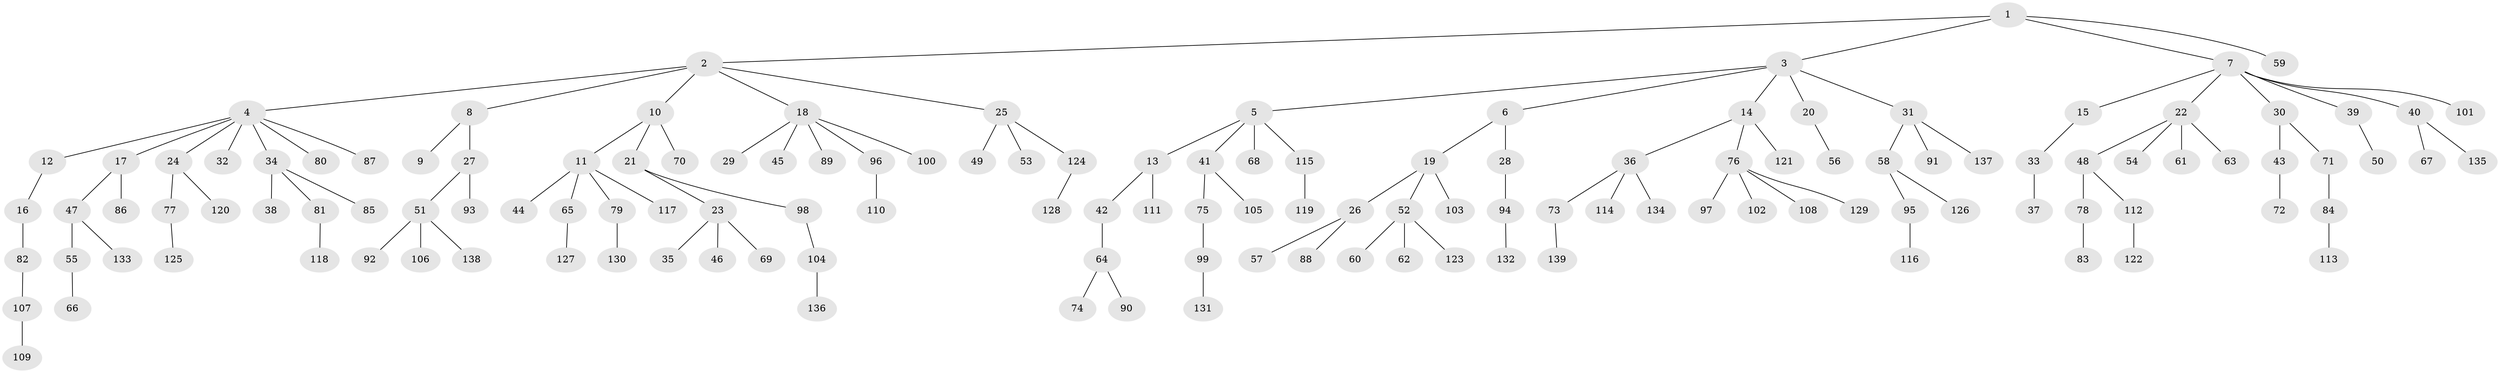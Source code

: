 // coarse degree distribution, {8: 0.020618556701030927, 6: 0.020618556701030927, 5: 0.010309278350515464, 3: 0.10309278350515463, 10: 0.010309278350515464, 2: 0.20618556701030927, 7: 0.010309278350515464, 4: 0.041237113402061855, 1: 0.5773195876288659}
// Generated by graph-tools (version 1.1) at 2025/19/03/04/25 18:19:20]
// undirected, 139 vertices, 138 edges
graph export_dot {
graph [start="1"]
  node [color=gray90,style=filled];
  1;
  2;
  3;
  4;
  5;
  6;
  7;
  8;
  9;
  10;
  11;
  12;
  13;
  14;
  15;
  16;
  17;
  18;
  19;
  20;
  21;
  22;
  23;
  24;
  25;
  26;
  27;
  28;
  29;
  30;
  31;
  32;
  33;
  34;
  35;
  36;
  37;
  38;
  39;
  40;
  41;
  42;
  43;
  44;
  45;
  46;
  47;
  48;
  49;
  50;
  51;
  52;
  53;
  54;
  55;
  56;
  57;
  58;
  59;
  60;
  61;
  62;
  63;
  64;
  65;
  66;
  67;
  68;
  69;
  70;
  71;
  72;
  73;
  74;
  75;
  76;
  77;
  78;
  79;
  80;
  81;
  82;
  83;
  84;
  85;
  86;
  87;
  88;
  89;
  90;
  91;
  92;
  93;
  94;
  95;
  96;
  97;
  98;
  99;
  100;
  101;
  102;
  103;
  104;
  105;
  106;
  107;
  108;
  109;
  110;
  111;
  112;
  113;
  114;
  115;
  116;
  117;
  118;
  119;
  120;
  121;
  122;
  123;
  124;
  125;
  126;
  127;
  128;
  129;
  130;
  131;
  132;
  133;
  134;
  135;
  136;
  137;
  138;
  139;
  1 -- 2;
  1 -- 3;
  1 -- 7;
  1 -- 59;
  2 -- 4;
  2 -- 8;
  2 -- 10;
  2 -- 18;
  2 -- 25;
  3 -- 5;
  3 -- 6;
  3 -- 14;
  3 -- 20;
  3 -- 31;
  4 -- 12;
  4 -- 17;
  4 -- 24;
  4 -- 32;
  4 -- 34;
  4 -- 80;
  4 -- 87;
  5 -- 13;
  5 -- 41;
  5 -- 68;
  5 -- 115;
  6 -- 19;
  6 -- 28;
  7 -- 15;
  7 -- 22;
  7 -- 30;
  7 -- 39;
  7 -- 40;
  7 -- 101;
  8 -- 9;
  8 -- 27;
  10 -- 11;
  10 -- 21;
  10 -- 70;
  11 -- 44;
  11 -- 65;
  11 -- 79;
  11 -- 117;
  12 -- 16;
  13 -- 42;
  13 -- 111;
  14 -- 36;
  14 -- 76;
  14 -- 121;
  15 -- 33;
  16 -- 82;
  17 -- 47;
  17 -- 86;
  18 -- 29;
  18 -- 45;
  18 -- 89;
  18 -- 96;
  18 -- 100;
  19 -- 26;
  19 -- 52;
  19 -- 103;
  20 -- 56;
  21 -- 23;
  21 -- 98;
  22 -- 48;
  22 -- 54;
  22 -- 61;
  22 -- 63;
  23 -- 35;
  23 -- 46;
  23 -- 69;
  24 -- 77;
  24 -- 120;
  25 -- 49;
  25 -- 53;
  25 -- 124;
  26 -- 57;
  26 -- 88;
  27 -- 51;
  27 -- 93;
  28 -- 94;
  30 -- 43;
  30 -- 71;
  31 -- 58;
  31 -- 91;
  31 -- 137;
  33 -- 37;
  34 -- 38;
  34 -- 81;
  34 -- 85;
  36 -- 73;
  36 -- 114;
  36 -- 134;
  39 -- 50;
  40 -- 67;
  40 -- 135;
  41 -- 75;
  41 -- 105;
  42 -- 64;
  43 -- 72;
  47 -- 55;
  47 -- 133;
  48 -- 78;
  48 -- 112;
  51 -- 92;
  51 -- 106;
  51 -- 138;
  52 -- 60;
  52 -- 62;
  52 -- 123;
  55 -- 66;
  58 -- 95;
  58 -- 126;
  64 -- 74;
  64 -- 90;
  65 -- 127;
  71 -- 84;
  73 -- 139;
  75 -- 99;
  76 -- 97;
  76 -- 102;
  76 -- 108;
  76 -- 129;
  77 -- 125;
  78 -- 83;
  79 -- 130;
  81 -- 118;
  82 -- 107;
  84 -- 113;
  94 -- 132;
  95 -- 116;
  96 -- 110;
  98 -- 104;
  99 -- 131;
  104 -- 136;
  107 -- 109;
  112 -- 122;
  115 -- 119;
  124 -- 128;
}
